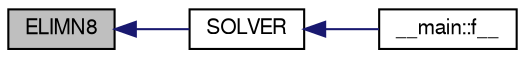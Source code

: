 digraph G
{
  edge [fontname="FreeSans",fontsize="10",labelfontname="FreeSans",labelfontsize="10"];
  node [fontname="FreeSans",fontsize="10",shape=record];
  rankdir=LR;
  Node1 [label="ELIMN8",height=0.2,width=0.4,color="black", fillcolor="grey75", style="filled" fontcolor="black"];
  Node1 -> Node2 [dir=back,color="midnightblue",fontsize="10",style="solid"];
  Node2 [label="SOLVER",height=0.2,width=0.4,color="black", fillcolor="white", style="filled",URL="$solver_8f.html#a08a1c323e11794598bcdb215243a2055"];
  Node2 -> Node3 [dir=back,color="midnightblue",fontsize="10",style="solid"];
  Node3 [label="__main::f__",height=0.2,width=0.4,color="black", fillcolor="white", style="filled",URL="$main_8f.html#ae83ca6745076513ebf744d3378720f23"];
}
